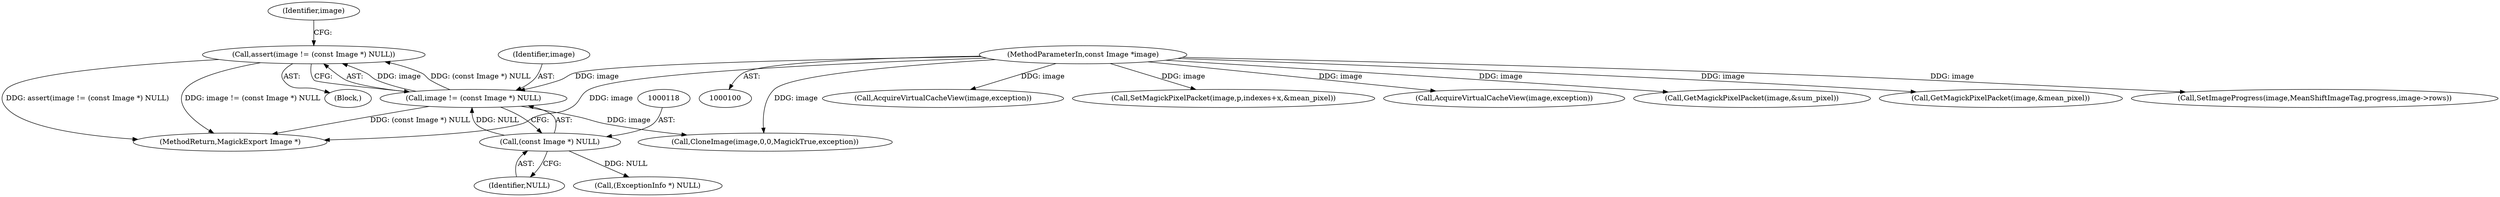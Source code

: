 digraph "0_ImageMagick6_b522d2d857d2f75b659936b59b0da9df1682c256@API" {
"1000114" [label="(Call,assert(image != (const Image *) NULL))"];
"1000115" [label="(Call,image != (const Image *) NULL)"];
"1000101" [label="(MethodParameterIn,const Image *image)"];
"1000117" [label="(Call,(const Image *) NULL)"];
"1000155" [label="(Call,CloneImage(image,0,0,MagickTrue,exception))"];
"1000205" [label="(Call,AcquireVirtualCacheView(image,exception))"];
"1000114" [label="(Call,assert(image != (const Image *) NULL))"];
"1000123" [label="(Identifier,image)"];
"1000302" [label="(Call,SetMagickPixelPacket(image,p,indexes+x,&mean_pixel))"];
"1000200" [label="(Call,AcquireVirtualCacheView(image,exception))"];
"1000350" [label="(Call,GetMagickPixelPacket(image,&sum_pixel))"];
"1000106" [label="(Block,)"];
"1000115" [label="(Call,image != (const Image *) NULL)"];
"1000298" [label="(Call,GetMagickPixelPacket(image,&mean_pixel))"];
"1000776" [label="(Call,SetImageProgress(image,MeanShiftImageTag,progress,image->rows))"];
"1000804" [label="(MethodReturn,MagickExport Image *)"];
"1000119" [label="(Identifier,NULL)"];
"1000116" [label="(Identifier,image)"];
"1000117" [label="(Call,(const Image *) NULL)"];
"1000101" [label="(MethodParameterIn,const Image *image)"];
"1000144" [label="(Call,(ExceptionInfo *) NULL)"];
"1000114" -> "1000106"  [label="AST: "];
"1000114" -> "1000115"  [label="CFG: "];
"1000115" -> "1000114"  [label="AST: "];
"1000123" -> "1000114"  [label="CFG: "];
"1000114" -> "1000804"  [label="DDG: assert(image != (const Image *) NULL)"];
"1000114" -> "1000804"  [label="DDG: image != (const Image *) NULL"];
"1000115" -> "1000114"  [label="DDG: image"];
"1000115" -> "1000114"  [label="DDG: (const Image *) NULL"];
"1000115" -> "1000117"  [label="CFG: "];
"1000116" -> "1000115"  [label="AST: "];
"1000117" -> "1000115"  [label="AST: "];
"1000115" -> "1000804"  [label="DDG: (const Image *) NULL"];
"1000101" -> "1000115"  [label="DDG: image"];
"1000117" -> "1000115"  [label="DDG: NULL"];
"1000115" -> "1000155"  [label="DDG: image"];
"1000101" -> "1000100"  [label="AST: "];
"1000101" -> "1000804"  [label="DDG: image"];
"1000101" -> "1000155"  [label="DDG: image"];
"1000101" -> "1000200"  [label="DDG: image"];
"1000101" -> "1000205"  [label="DDG: image"];
"1000101" -> "1000298"  [label="DDG: image"];
"1000101" -> "1000302"  [label="DDG: image"];
"1000101" -> "1000350"  [label="DDG: image"];
"1000101" -> "1000776"  [label="DDG: image"];
"1000117" -> "1000119"  [label="CFG: "];
"1000118" -> "1000117"  [label="AST: "];
"1000119" -> "1000117"  [label="AST: "];
"1000117" -> "1000144"  [label="DDG: NULL"];
}
